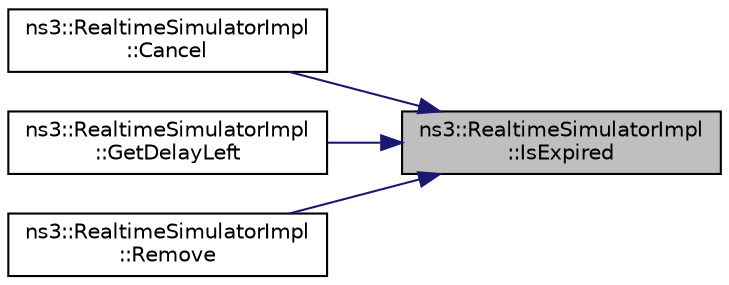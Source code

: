 digraph "ns3::RealtimeSimulatorImpl::IsExpired"
{
 // LATEX_PDF_SIZE
  edge [fontname="Helvetica",fontsize="10",labelfontname="Helvetica",labelfontsize="10"];
  node [fontname="Helvetica",fontsize="10",shape=record];
  rankdir="RL";
  Node1 [label="ns3::RealtimeSimulatorImpl\l::IsExpired",height=0.2,width=0.4,color="black", fillcolor="grey75", style="filled", fontcolor="black",tooltip="Check if an event has already run or been cancelled."];
  Node1 -> Node2 [dir="back",color="midnightblue",fontsize="10",style="solid",fontname="Helvetica"];
  Node2 [label="ns3::RealtimeSimulatorImpl\l::Cancel",height=0.2,width=0.4,color="black", fillcolor="white", style="filled",URL="$classns3_1_1_realtime_simulator_impl.html#a4cdb32e2c3172bcc68b895664cead954",tooltip="Set the cancel bit on this event: the event's associated function will not be invoked when it expires..."];
  Node1 -> Node3 [dir="back",color="midnightblue",fontsize="10",style="solid",fontname="Helvetica"];
  Node3 [label="ns3::RealtimeSimulatorImpl\l::GetDelayLeft",height=0.2,width=0.4,color="black", fillcolor="white", style="filled",URL="$classns3_1_1_realtime_simulator_impl.html#a9e7f5abfd2aee98769e429f797f782ce",tooltip="Get the remaining time until this event will execute."];
  Node1 -> Node4 [dir="back",color="midnightblue",fontsize="10",style="solid",fontname="Helvetica"];
  Node4 [label="ns3::RealtimeSimulatorImpl\l::Remove",height=0.2,width=0.4,color="black", fillcolor="white", style="filled",URL="$classns3_1_1_realtime_simulator_impl.html#a4f28a6a5549bd4aebd5b5d957789c04f",tooltip="Remove an event from the event list."];
}
